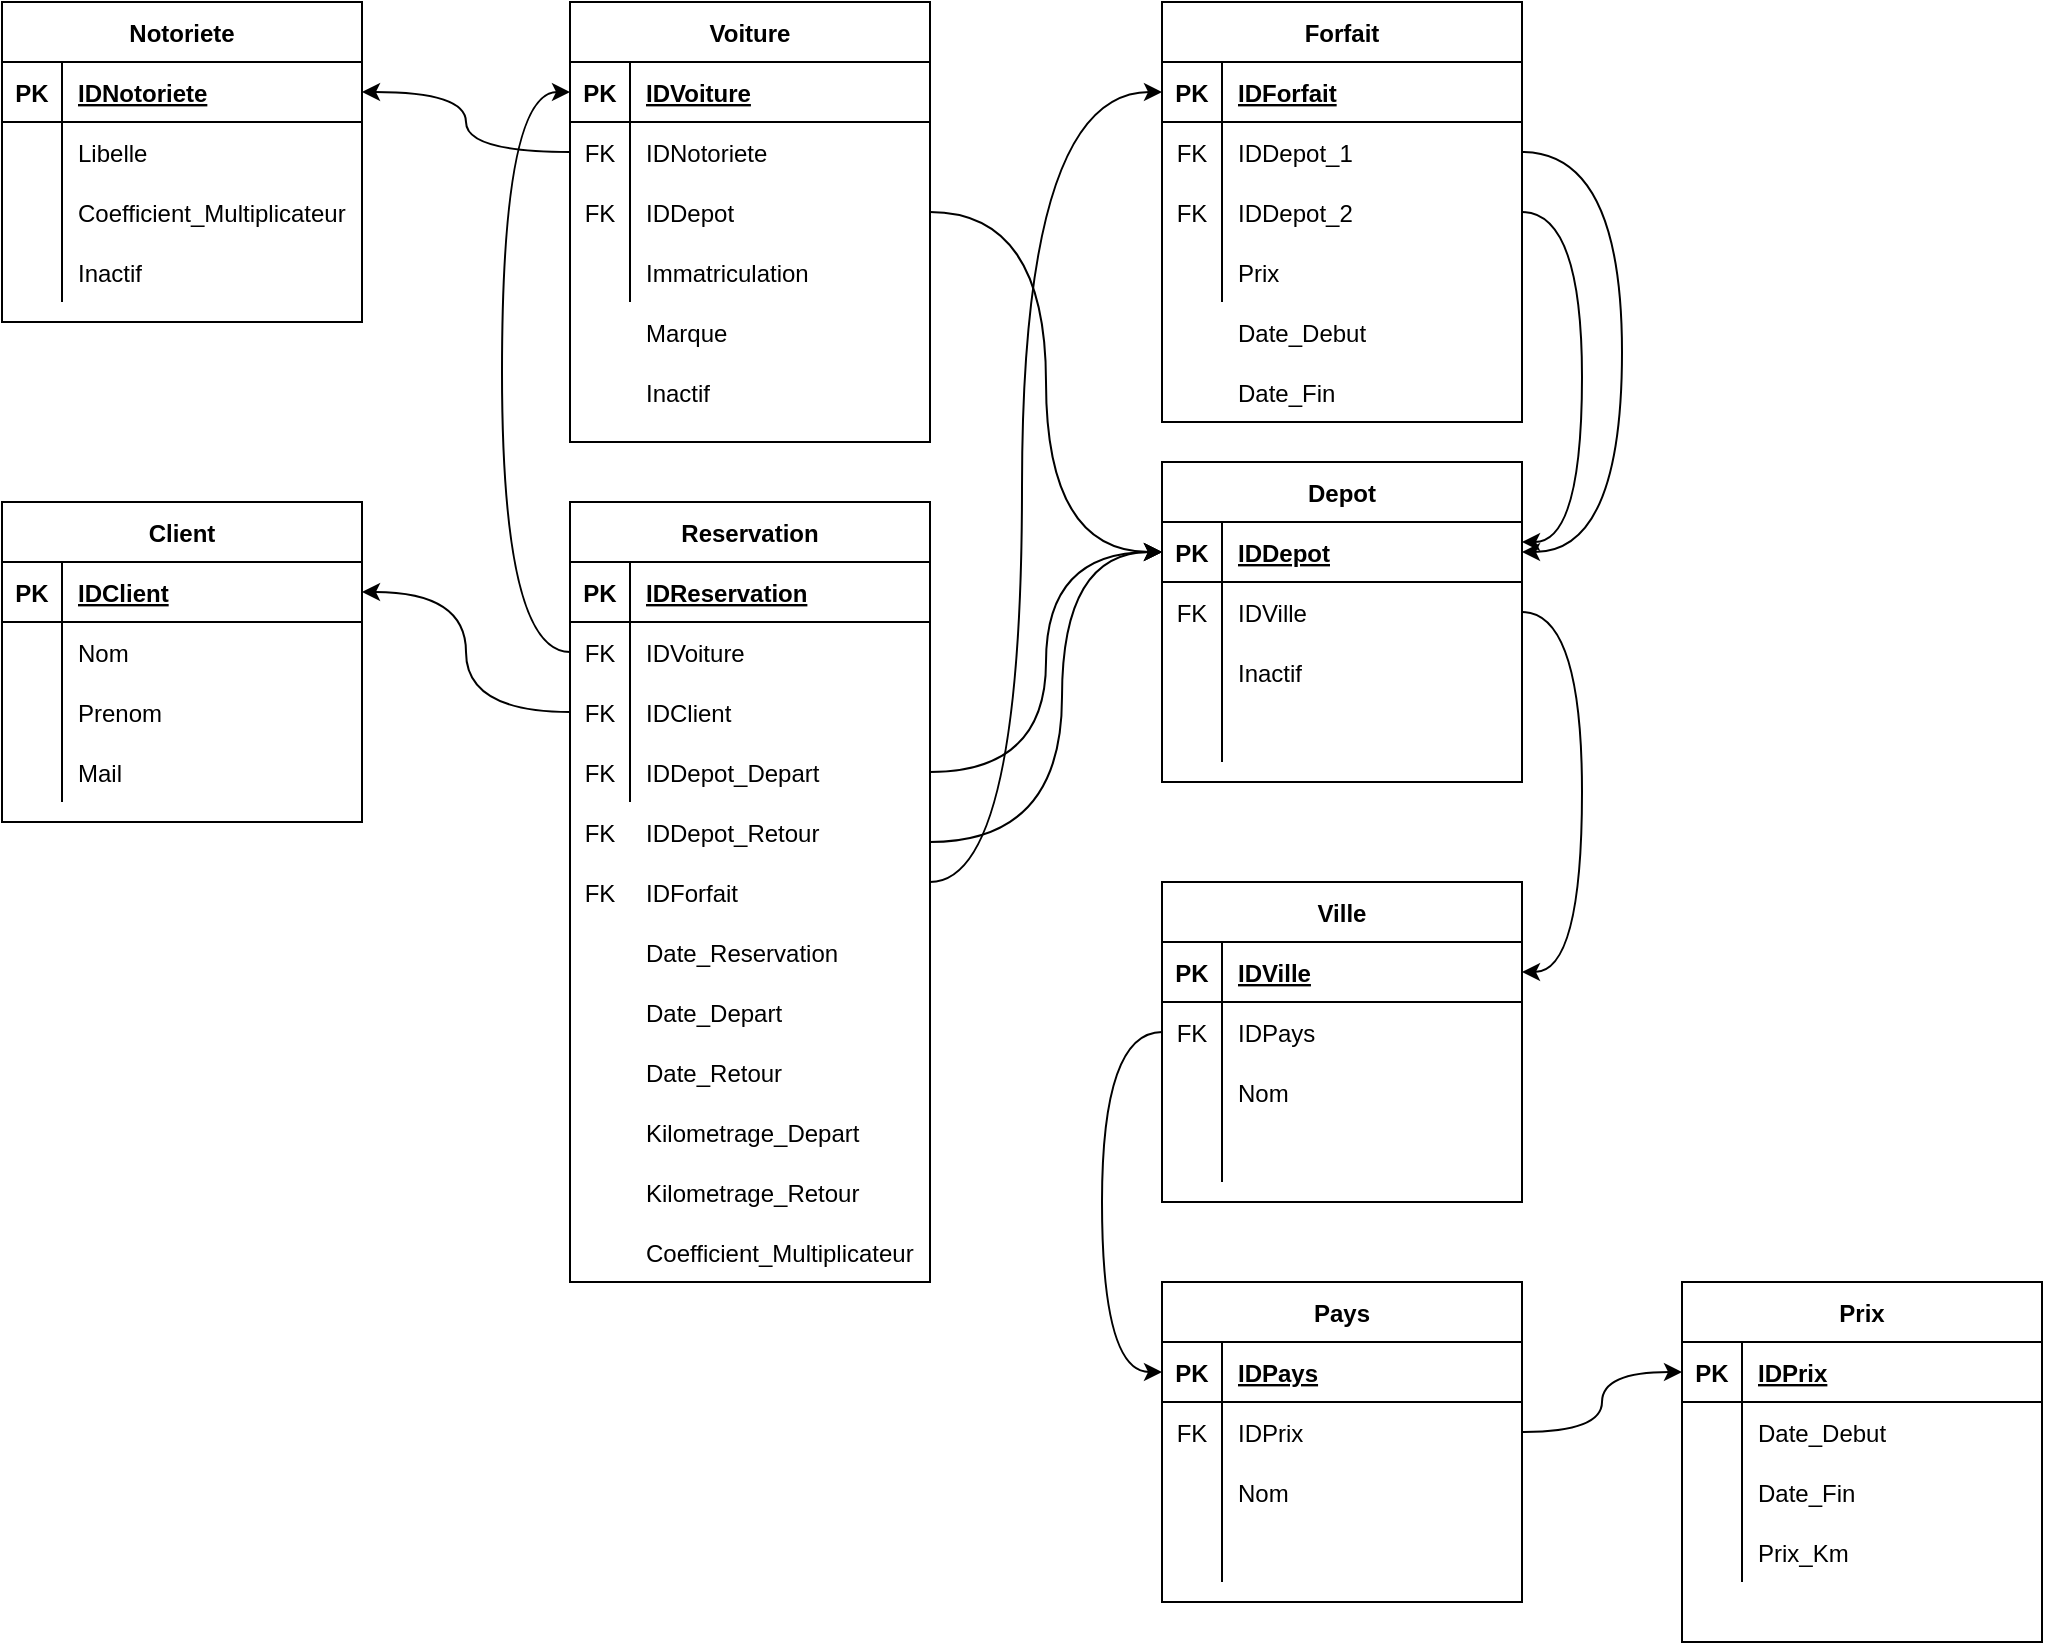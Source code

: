 <mxfile version="14.5.1" type="device"><diagram id="C5RBs43oDa-KdzZeNtuy" name="Page-1"><mxGraphModel dx="1086" dy="806" grid="1" gridSize="10" guides="1" tooltips="1" connect="1" arrows="1" fold="1" page="1" pageScale="1" pageWidth="827" pageHeight="1169" math="0" shadow="0"><root><mxCell id="WIyWlLk6GJQsqaUBKTNV-0"/><mxCell id="WIyWlLk6GJQsqaUBKTNV-1" parent="WIyWlLk6GJQsqaUBKTNV-0"/><mxCell id="fyf5GPhrcQFRawaEFToc-0" value="Notoriete" style="shape=table;startSize=30;container=1;collapsible=1;childLayout=tableLayout;fixedRows=1;rowLines=0;fontStyle=1;align=center;resizeLast=1;" parent="WIyWlLk6GJQsqaUBKTNV-1" vertex="1"><mxGeometry x="40" y="80" width="180" height="160" as="geometry"/></mxCell><mxCell id="fyf5GPhrcQFRawaEFToc-1" value="" style="shape=partialRectangle;collapsible=0;dropTarget=0;pointerEvents=0;fillColor=none;top=0;left=0;bottom=1;right=0;points=[[0,0.5],[1,0.5]];portConstraint=eastwest;" parent="fyf5GPhrcQFRawaEFToc-0" vertex="1"><mxGeometry y="30" width="180" height="30" as="geometry"/></mxCell><mxCell id="fyf5GPhrcQFRawaEFToc-2" value="PK" style="shape=partialRectangle;connectable=0;fillColor=none;top=0;left=0;bottom=0;right=0;fontStyle=1;overflow=hidden;" parent="fyf5GPhrcQFRawaEFToc-1" vertex="1"><mxGeometry width="30" height="30" as="geometry"/></mxCell><mxCell id="fyf5GPhrcQFRawaEFToc-3" value="IDNotoriete" style="shape=partialRectangle;connectable=0;fillColor=none;top=0;left=0;bottom=0;right=0;align=left;spacingLeft=6;fontStyle=5;overflow=hidden;" parent="fyf5GPhrcQFRawaEFToc-1" vertex="1"><mxGeometry x="30" width="150" height="30" as="geometry"/></mxCell><mxCell id="fyf5GPhrcQFRawaEFToc-4" value="" style="shape=partialRectangle;collapsible=0;dropTarget=0;pointerEvents=0;fillColor=none;top=0;left=0;bottom=0;right=0;points=[[0,0.5],[1,0.5]];portConstraint=eastwest;" parent="fyf5GPhrcQFRawaEFToc-0" vertex="1"><mxGeometry y="60" width="180" height="30" as="geometry"/></mxCell><mxCell id="fyf5GPhrcQFRawaEFToc-5" value="" style="shape=partialRectangle;connectable=0;fillColor=none;top=0;left=0;bottom=0;right=0;editable=1;overflow=hidden;" parent="fyf5GPhrcQFRawaEFToc-4" vertex="1"><mxGeometry width="30" height="30" as="geometry"/></mxCell><mxCell id="fyf5GPhrcQFRawaEFToc-6" value="Libelle" style="shape=partialRectangle;connectable=0;fillColor=none;top=0;left=0;bottom=0;right=0;align=left;spacingLeft=6;overflow=hidden;" parent="fyf5GPhrcQFRawaEFToc-4" vertex="1"><mxGeometry x="30" width="150" height="30" as="geometry"/></mxCell><mxCell id="fyf5GPhrcQFRawaEFToc-7" value="" style="shape=partialRectangle;collapsible=0;dropTarget=0;pointerEvents=0;fillColor=none;top=0;left=0;bottom=0;right=0;points=[[0,0.5],[1,0.5]];portConstraint=eastwest;" parent="fyf5GPhrcQFRawaEFToc-0" vertex="1"><mxGeometry y="90" width="180" height="30" as="geometry"/></mxCell><mxCell id="fyf5GPhrcQFRawaEFToc-8" value="" style="shape=partialRectangle;connectable=0;fillColor=none;top=0;left=0;bottom=0;right=0;editable=1;overflow=hidden;" parent="fyf5GPhrcQFRawaEFToc-7" vertex="1"><mxGeometry width="30" height="30" as="geometry"/></mxCell><mxCell id="fyf5GPhrcQFRawaEFToc-9" value="Coefficient_Multiplicateur" style="shape=partialRectangle;connectable=0;fillColor=none;top=0;left=0;bottom=0;right=0;align=left;spacingLeft=6;overflow=hidden;" parent="fyf5GPhrcQFRawaEFToc-7" vertex="1"><mxGeometry x="30" width="150" height="30" as="geometry"/></mxCell><mxCell id="fyf5GPhrcQFRawaEFToc-10" value="" style="shape=partialRectangle;collapsible=0;dropTarget=0;pointerEvents=0;fillColor=none;top=0;left=0;bottom=0;right=0;points=[[0,0.5],[1,0.5]];portConstraint=eastwest;" parent="fyf5GPhrcQFRawaEFToc-0" vertex="1"><mxGeometry y="120" width="180" height="30" as="geometry"/></mxCell><mxCell id="fyf5GPhrcQFRawaEFToc-11" value="" style="shape=partialRectangle;connectable=0;fillColor=none;top=0;left=0;bottom=0;right=0;editable=1;overflow=hidden;" parent="fyf5GPhrcQFRawaEFToc-10" vertex="1"><mxGeometry width="30" height="30" as="geometry"/></mxCell><mxCell id="fyf5GPhrcQFRawaEFToc-12" value="Inactif" style="shape=partialRectangle;connectable=0;fillColor=none;top=0;left=0;bottom=0;right=0;align=left;spacingLeft=6;overflow=hidden;" parent="fyf5GPhrcQFRawaEFToc-10" vertex="1"><mxGeometry x="30" width="150" height="30" as="geometry"/></mxCell><mxCell id="fyf5GPhrcQFRawaEFToc-13" value="Voiture" style="shape=table;startSize=30;container=1;collapsible=1;childLayout=tableLayout;fixedRows=1;rowLines=0;fontStyle=1;align=center;resizeLast=1;" parent="WIyWlLk6GJQsqaUBKTNV-1" vertex="1"><mxGeometry x="324" y="80" width="180" height="220" as="geometry"/></mxCell><mxCell id="fyf5GPhrcQFRawaEFToc-14" value="" style="shape=partialRectangle;collapsible=0;dropTarget=0;pointerEvents=0;fillColor=none;top=0;left=0;bottom=1;right=0;points=[[0,0.5],[1,0.5]];portConstraint=eastwest;" parent="fyf5GPhrcQFRawaEFToc-13" vertex="1"><mxGeometry y="30" width="180" height="30" as="geometry"/></mxCell><mxCell id="fyf5GPhrcQFRawaEFToc-15" value="PK" style="shape=partialRectangle;connectable=0;fillColor=none;top=0;left=0;bottom=0;right=0;fontStyle=1;overflow=hidden;" parent="fyf5GPhrcQFRawaEFToc-14" vertex="1"><mxGeometry width="30" height="30" as="geometry"/></mxCell><mxCell id="fyf5GPhrcQFRawaEFToc-16" value="IDVoiture" style="shape=partialRectangle;connectable=0;fillColor=none;top=0;left=0;bottom=0;right=0;align=left;spacingLeft=6;fontStyle=5;overflow=hidden;" parent="fyf5GPhrcQFRawaEFToc-14" vertex="1"><mxGeometry x="30" width="150" height="30" as="geometry"/></mxCell><mxCell id="fyf5GPhrcQFRawaEFToc-17" value="" style="shape=partialRectangle;collapsible=0;dropTarget=0;pointerEvents=0;fillColor=none;top=0;left=0;bottom=0;right=0;points=[[0,0.5],[1,0.5]];portConstraint=eastwest;" parent="fyf5GPhrcQFRawaEFToc-13" vertex="1"><mxGeometry y="60" width="180" height="30" as="geometry"/></mxCell><mxCell id="fyf5GPhrcQFRawaEFToc-18" value="FK" style="shape=partialRectangle;connectable=0;fillColor=none;top=0;left=0;bottom=0;right=0;editable=1;overflow=hidden;" parent="fyf5GPhrcQFRawaEFToc-17" vertex="1"><mxGeometry width="30" height="30" as="geometry"/></mxCell><mxCell id="fyf5GPhrcQFRawaEFToc-19" value="IDNotoriete" style="shape=partialRectangle;connectable=0;fillColor=none;top=0;left=0;bottom=0;right=0;align=left;spacingLeft=6;overflow=hidden;" parent="fyf5GPhrcQFRawaEFToc-17" vertex="1"><mxGeometry x="30" width="150" height="30" as="geometry"/></mxCell><mxCell id="fyf5GPhrcQFRawaEFToc-20" value="" style="shape=partialRectangle;collapsible=0;dropTarget=0;pointerEvents=0;fillColor=none;top=0;left=0;bottom=0;right=0;points=[[0,0.5],[1,0.5]];portConstraint=eastwest;" parent="fyf5GPhrcQFRawaEFToc-13" vertex="1"><mxGeometry y="90" width="180" height="30" as="geometry"/></mxCell><mxCell id="fyf5GPhrcQFRawaEFToc-21" value="FK" style="shape=partialRectangle;connectable=0;fillColor=none;top=0;left=0;bottom=0;right=0;editable=1;overflow=hidden;" parent="fyf5GPhrcQFRawaEFToc-20" vertex="1"><mxGeometry width="30" height="30" as="geometry"/></mxCell><mxCell id="fyf5GPhrcQFRawaEFToc-22" value="IDDepot" style="shape=partialRectangle;connectable=0;fillColor=none;top=0;left=0;bottom=0;right=0;align=left;spacingLeft=6;overflow=hidden;" parent="fyf5GPhrcQFRawaEFToc-20" vertex="1"><mxGeometry x="30" width="150" height="30" as="geometry"/></mxCell><mxCell id="fyf5GPhrcQFRawaEFToc-23" value="" style="shape=partialRectangle;collapsible=0;dropTarget=0;pointerEvents=0;fillColor=none;top=0;left=0;bottom=0;right=0;points=[[0,0.5],[1,0.5]];portConstraint=eastwest;" parent="fyf5GPhrcQFRawaEFToc-13" vertex="1"><mxGeometry y="120" width="180" height="30" as="geometry"/></mxCell><mxCell id="fyf5GPhrcQFRawaEFToc-24" value="" style="shape=partialRectangle;connectable=0;fillColor=none;top=0;left=0;bottom=0;right=0;editable=1;overflow=hidden;" parent="fyf5GPhrcQFRawaEFToc-23" vertex="1"><mxGeometry width="30" height="30" as="geometry"/></mxCell><mxCell id="fyf5GPhrcQFRawaEFToc-25" value="Immatriculation" style="shape=partialRectangle;connectable=0;fillColor=none;top=0;left=0;bottom=0;right=0;align=left;spacingLeft=6;overflow=hidden;" parent="fyf5GPhrcQFRawaEFToc-23" vertex="1"><mxGeometry x="30" width="150" height="30" as="geometry"/></mxCell><mxCell id="fyf5GPhrcQFRawaEFToc-26" style="edgeStyle=orthogonalEdgeStyle;rounded=0;orthogonalLoop=1;jettySize=auto;html=1;exitX=0;exitY=0.5;exitDx=0;exitDy=0;entryX=1;entryY=0.5;entryDx=0;entryDy=0;curved=1;" parent="WIyWlLk6GJQsqaUBKTNV-1" source="fyf5GPhrcQFRawaEFToc-17" target="fyf5GPhrcQFRawaEFToc-1" edge="1"><mxGeometry relative="1" as="geometry"/></mxCell><mxCell id="fyf5GPhrcQFRawaEFToc-27" value="Client" style="shape=table;startSize=30;container=1;collapsible=1;childLayout=tableLayout;fixedRows=1;rowLines=0;fontStyle=1;align=center;resizeLast=1;" parent="WIyWlLk6GJQsqaUBKTNV-1" vertex="1"><mxGeometry x="40" y="330" width="180" height="160" as="geometry"/></mxCell><mxCell id="fyf5GPhrcQFRawaEFToc-28" value="" style="shape=partialRectangle;collapsible=0;dropTarget=0;pointerEvents=0;fillColor=none;top=0;left=0;bottom=1;right=0;points=[[0,0.5],[1,0.5]];portConstraint=eastwest;" parent="fyf5GPhrcQFRawaEFToc-27" vertex="1"><mxGeometry y="30" width="180" height="30" as="geometry"/></mxCell><mxCell id="fyf5GPhrcQFRawaEFToc-29" value="PK" style="shape=partialRectangle;connectable=0;fillColor=none;top=0;left=0;bottom=0;right=0;fontStyle=1;overflow=hidden;" parent="fyf5GPhrcQFRawaEFToc-28" vertex="1"><mxGeometry width="30" height="30" as="geometry"/></mxCell><mxCell id="fyf5GPhrcQFRawaEFToc-30" value="IDClient" style="shape=partialRectangle;connectable=0;fillColor=none;top=0;left=0;bottom=0;right=0;align=left;spacingLeft=6;fontStyle=5;overflow=hidden;" parent="fyf5GPhrcQFRawaEFToc-28" vertex="1"><mxGeometry x="30" width="150" height="30" as="geometry"/></mxCell><mxCell id="fyf5GPhrcQFRawaEFToc-31" value="" style="shape=partialRectangle;collapsible=0;dropTarget=0;pointerEvents=0;fillColor=none;top=0;left=0;bottom=0;right=0;points=[[0,0.5],[1,0.5]];portConstraint=eastwest;" parent="fyf5GPhrcQFRawaEFToc-27" vertex="1"><mxGeometry y="60" width="180" height="30" as="geometry"/></mxCell><mxCell id="fyf5GPhrcQFRawaEFToc-32" value="" style="shape=partialRectangle;connectable=0;fillColor=none;top=0;left=0;bottom=0;right=0;editable=1;overflow=hidden;" parent="fyf5GPhrcQFRawaEFToc-31" vertex="1"><mxGeometry width="30" height="30" as="geometry"/></mxCell><mxCell id="fyf5GPhrcQFRawaEFToc-33" value="Nom" style="shape=partialRectangle;connectable=0;fillColor=none;top=0;left=0;bottom=0;right=0;align=left;spacingLeft=6;overflow=hidden;" parent="fyf5GPhrcQFRawaEFToc-31" vertex="1"><mxGeometry x="30" width="150" height="30" as="geometry"/></mxCell><mxCell id="fyf5GPhrcQFRawaEFToc-34" value="" style="shape=partialRectangle;collapsible=0;dropTarget=0;pointerEvents=0;fillColor=none;top=0;left=0;bottom=0;right=0;points=[[0,0.5],[1,0.5]];portConstraint=eastwest;" parent="fyf5GPhrcQFRawaEFToc-27" vertex="1"><mxGeometry y="90" width="180" height="30" as="geometry"/></mxCell><mxCell id="fyf5GPhrcQFRawaEFToc-35" value="" style="shape=partialRectangle;connectable=0;fillColor=none;top=0;left=0;bottom=0;right=0;editable=1;overflow=hidden;" parent="fyf5GPhrcQFRawaEFToc-34" vertex="1"><mxGeometry width="30" height="30" as="geometry"/></mxCell><mxCell id="fyf5GPhrcQFRawaEFToc-36" value="Prenom" style="shape=partialRectangle;connectable=0;fillColor=none;top=0;left=0;bottom=0;right=0;align=left;spacingLeft=6;overflow=hidden;" parent="fyf5GPhrcQFRawaEFToc-34" vertex="1"><mxGeometry x="30" width="150" height="30" as="geometry"/></mxCell><mxCell id="fyf5GPhrcQFRawaEFToc-37" value="" style="shape=partialRectangle;collapsible=0;dropTarget=0;pointerEvents=0;fillColor=none;top=0;left=0;bottom=0;right=0;points=[[0,0.5],[1,0.5]];portConstraint=eastwest;" parent="fyf5GPhrcQFRawaEFToc-27" vertex="1"><mxGeometry y="120" width="180" height="30" as="geometry"/></mxCell><mxCell id="fyf5GPhrcQFRawaEFToc-38" value="" style="shape=partialRectangle;connectable=0;fillColor=none;top=0;left=0;bottom=0;right=0;editable=1;overflow=hidden;" parent="fyf5GPhrcQFRawaEFToc-37" vertex="1"><mxGeometry width="30" height="30" as="geometry"/></mxCell><mxCell id="fyf5GPhrcQFRawaEFToc-39" value="Mail" style="shape=partialRectangle;connectable=0;fillColor=none;top=0;left=0;bottom=0;right=0;align=left;spacingLeft=6;overflow=hidden;" parent="fyf5GPhrcQFRawaEFToc-37" vertex="1"><mxGeometry x="30" width="150" height="30" as="geometry"/></mxCell><mxCell id="fyf5GPhrcQFRawaEFToc-40" value="Reservation" style="shape=table;startSize=30;container=1;collapsible=1;childLayout=tableLayout;fixedRows=1;rowLines=0;fontStyle=1;align=center;resizeLast=1;" parent="WIyWlLk6GJQsqaUBKTNV-1" vertex="1"><mxGeometry x="324" y="330" width="180" height="390" as="geometry"/></mxCell><mxCell id="fyf5GPhrcQFRawaEFToc-41" value="" style="shape=partialRectangle;collapsible=0;dropTarget=0;pointerEvents=0;fillColor=none;top=0;left=0;bottom=1;right=0;points=[[0,0.5],[1,0.5]];portConstraint=eastwest;" parent="fyf5GPhrcQFRawaEFToc-40" vertex="1"><mxGeometry y="30" width="180" height="30" as="geometry"/></mxCell><mxCell id="fyf5GPhrcQFRawaEFToc-42" value="PK" style="shape=partialRectangle;connectable=0;fillColor=none;top=0;left=0;bottom=0;right=0;fontStyle=1;overflow=hidden;" parent="fyf5GPhrcQFRawaEFToc-41" vertex="1"><mxGeometry width="30" height="30" as="geometry"/></mxCell><mxCell id="fyf5GPhrcQFRawaEFToc-43" value="IDReservation" style="shape=partialRectangle;connectable=0;fillColor=none;top=0;left=0;bottom=0;right=0;align=left;spacingLeft=6;fontStyle=5;overflow=hidden;" parent="fyf5GPhrcQFRawaEFToc-41" vertex="1"><mxGeometry x="30" width="150" height="30" as="geometry"/></mxCell><mxCell id="fyf5GPhrcQFRawaEFToc-44" value="" style="shape=partialRectangle;collapsible=0;dropTarget=0;pointerEvents=0;fillColor=none;top=0;left=0;bottom=0;right=0;points=[[0,0.5],[1,0.5]];portConstraint=eastwest;" parent="fyf5GPhrcQFRawaEFToc-40" vertex="1"><mxGeometry y="60" width="180" height="30" as="geometry"/></mxCell><mxCell id="fyf5GPhrcQFRawaEFToc-45" value="FK" style="shape=partialRectangle;connectable=0;fillColor=none;top=0;left=0;bottom=0;right=0;editable=1;overflow=hidden;" parent="fyf5GPhrcQFRawaEFToc-44" vertex="1"><mxGeometry width="30" height="30" as="geometry"/></mxCell><mxCell id="fyf5GPhrcQFRawaEFToc-46" value="IDVoiture" style="shape=partialRectangle;connectable=0;fillColor=none;top=0;left=0;bottom=0;right=0;align=left;spacingLeft=6;overflow=hidden;" parent="fyf5GPhrcQFRawaEFToc-44" vertex="1"><mxGeometry x="30" width="150" height="30" as="geometry"/></mxCell><mxCell id="fyf5GPhrcQFRawaEFToc-47" value="" style="shape=partialRectangle;collapsible=0;dropTarget=0;pointerEvents=0;fillColor=none;top=0;left=0;bottom=0;right=0;points=[[0,0.5],[1,0.5]];portConstraint=eastwest;" parent="fyf5GPhrcQFRawaEFToc-40" vertex="1"><mxGeometry y="90" width="180" height="30" as="geometry"/></mxCell><mxCell id="fyf5GPhrcQFRawaEFToc-48" value="FK" style="shape=partialRectangle;connectable=0;fillColor=none;top=0;left=0;bottom=0;right=0;editable=1;overflow=hidden;" parent="fyf5GPhrcQFRawaEFToc-47" vertex="1"><mxGeometry width="30" height="30" as="geometry"/></mxCell><mxCell id="fyf5GPhrcQFRawaEFToc-49" value="IDClient" style="shape=partialRectangle;connectable=0;fillColor=none;top=0;left=0;bottom=0;right=0;align=left;spacingLeft=6;overflow=hidden;" parent="fyf5GPhrcQFRawaEFToc-47" vertex="1"><mxGeometry x="30" width="150" height="30" as="geometry"/></mxCell><mxCell id="fyf5GPhrcQFRawaEFToc-50" value="" style="shape=partialRectangle;collapsible=0;dropTarget=0;pointerEvents=0;fillColor=none;top=0;left=0;bottom=0;right=0;points=[[0,0.5],[1,0.5]];portConstraint=eastwest;" parent="fyf5GPhrcQFRawaEFToc-40" vertex="1"><mxGeometry y="120" width="180" height="30" as="geometry"/></mxCell><mxCell id="fyf5GPhrcQFRawaEFToc-51" value="FK" style="shape=partialRectangle;connectable=0;fillColor=none;top=0;left=0;bottom=0;right=0;editable=1;overflow=hidden;" parent="fyf5GPhrcQFRawaEFToc-50" vertex="1"><mxGeometry width="30" height="30" as="geometry"/></mxCell><mxCell id="fyf5GPhrcQFRawaEFToc-52" value="IDDepot_Depart" style="shape=partialRectangle;connectable=0;fillColor=none;top=0;left=0;bottom=0;right=0;align=left;spacingLeft=6;overflow=hidden;" parent="fyf5GPhrcQFRawaEFToc-50" vertex="1"><mxGeometry x="30" width="150" height="30" as="geometry"/></mxCell><mxCell id="fyf5GPhrcQFRawaEFToc-54" value="Depot" style="shape=table;startSize=30;container=1;collapsible=1;childLayout=tableLayout;fixedRows=1;rowLines=0;fontStyle=1;align=center;resizeLast=1;" parent="WIyWlLk6GJQsqaUBKTNV-1" vertex="1"><mxGeometry x="620" y="310" width="180" height="160" as="geometry"/></mxCell><mxCell id="fyf5GPhrcQFRawaEFToc-55" value="" style="shape=partialRectangle;collapsible=0;dropTarget=0;pointerEvents=0;fillColor=none;top=0;left=0;bottom=1;right=0;points=[[0,0.5],[1,0.5]];portConstraint=eastwest;" parent="fyf5GPhrcQFRawaEFToc-54" vertex="1"><mxGeometry y="30" width="180" height="30" as="geometry"/></mxCell><mxCell id="fyf5GPhrcQFRawaEFToc-56" value="PK" style="shape=partialRectangle;connectable=0;fillColor=none;top=0;left=0;bottom=0;right=0;fontStyle=1;overflow=hidden;" parent="fyf5GPhrcQFRawaEFToc-55" vertex="1"><mxGeometry width="30" height="30" as="geometry"/></mxCell><mxCell id="fyf5GPhrcQFRawaEFToc-57" value="IDDepot" style="shape=partialRectangle;connectable=0;fillColor=none;top=0;left=0;bottom=0;right=0;align=left;spacingLeft=6;fontStyle=5;overflow=hidden;" parent="fyf5GPhrcQFRawaEFToc-55" vertex="1"><mxGeometry x="30" width="150" height="30" as="geometry"/></mxCell><mxCell id="fyf5GPhrcQFRawaEFToc-58" value="" style="shape=partialRectangle;collapsible=0;dropTarget=0;pointerEvents=0;fillColor=none;top=0;left=0;bottom=0;right=0;points=[[0,0.5],[1,0.5]];portConstraint=eastwest;" parent="fyf5GPhrcQFRawaEFToc-54" vertex="1"><mxGeometry y="60" width="180" height="30" as="geometry"/></mxCell><mxCell id="fyf5GPhrcQFRawaEFToc-59" value="FK" style="shape=partialRectangle;connectable=0;fillColor=none;top=0;left=0;bottom=0;right=0;editable=1;overflow=hidden;" parent="fyf5GPhrcQFRawaEFToc-58" vertex="1"><mxGeometry width="30" height="30" as="geometry"/></mxCell><mxCell id="fyf5GPhrcQFRawaEFToc-60" value="IDVille" style="shape=partialRectangle;connectable=0;fillColor=none;top=0;left=0;bottom=0;right=0;align=left;spacingLeft=6;overflow=hidden;" parent="fyf5GPhrcQFRawaEFToc-58" vertex="1"><mxGeometry x="30" width="150" height="30" as="geometry"/></mxCell><mxCell id="fyf5GPhrcQFRawaEFToc-61" value="" style="shape=partialRectangle;collapsible=0;dropTarget=0;pointerEvents=0;fillColor=none;top=0;left=0;bottom=0;right=0;points=[[0,0.5],[1,0.5]];portConstraint=eastwest;" parent="fyf5GPhrcQFRawaEFToc-54" vertex="1"><mxGeometry y="90" width="180" height="30" as="geometry"/></mxCell><mxCell id="fyf5GPhrcQFRawaEFToc-62" value="" style="shape=partialRectangle;connectable=0;fillColor=none;top=0;left=0;bottom=0;right=0;editable=1;overflow=hidden;" parent="fyf5GPhrcQFRawaEFToc-61" vertex="1"><mxGeometry width="30" height="30" as="geometry"/></mxCell><mxCell id="fyf5GPhrcQFRawaEFToc-63" value="Inactif" style="shape=partialRectangle;connectable=0;fillColor=none;top=0;left=0;bottom=0;right=0;align=left;spacingLeft=6;overflow=hidden;" parent="fyf5GPhrcQFRawaEFToc-61" vertex="1"><mxGeometry x="30" width="150" height="30" as="geometry"/></mxCell><mxCell id="fyf5GPhrcQFRawaEFToc-64" value="" style="shape=partialRectangle;collapsible=0;dropTarget=0;pointerEvents=0;fillColor=none;top=0;left=0;bottom=0;right=0;points=[[0,0.5],[1,0.5]];portConstraint=eastwest;" parent="fyf5GPhrcQFRawaEFToc-54" vertex="1"><mxGeometry y="120" width="180" height="30" as="geometry"/></mxCell><mxCell id="fyf5GPhrcQFRawaEFToc-65" value="" style="shape=partialRectangle;connectable=0;fillColor=none;top=0;left=0;bottom=0;right=0;editable=1;overflow=hidden;" parent="fyf5GPhrcQFRawaEFToc-64" vertex="1"><mxGeometry width="30" height="30" as="geometry"/></mxCell><mxCell id="fyf5GPhrcQFRawaEFToc-66" value="" style="shape=partialRectangle;connectable=0;fillColor=none;top=0;left=0;bottom=0;right=0;align=left;spacingLeft=6;overflow=hidden;" parent="fyf5GPhrcQFRawaEFToc-64" vertex="1"><mxGeometry x="30" width="150" height="30" as="geometry"/></mxCell><mxCell id="fyf5GPhrcQFRawaEFToc-68" style="edgeStyle=orthogonalEdgeStyle;curved=1;rounded=0;orthogonalLoop=1;jettySize=auto;html=1;exitX=0;exitY=0.5;exitDx=0;exitDy=0;entryX=1;entryY=0.5;entryDx=0;entryDy=0;" parent="WIyWlLk6GJQsqaUBKTNV-1" source="fyf5GPhrcQFRawaEFToc-47" target="fyf5GPhrcQFRawaEFToc-28" edge="1"><mxGeometry relative="1" as="geometry"/></mxCell><mxCell id="fyf5GPhrcQFRawaEFToc-69" value="IDDepot_Retour" style="shape=partialRectangle;connectable=0;fillColor=none;top=0;left=0;bottom=0;right=0;align=left;spacingLeft=6;overflow=hidden;" parent="WIyWlLk6GJQsqaUBKTNV-1" vertex="1"><mxGeometry x="354" y="480" width="150" height="30" as="geometry"/></mxCell><mxCell id="fyf5GPhrcQFRawaEFToc-70" value="IDForfait" style="shape=partialRectangle;connectable=0;top=0;left=0;bottom=0;right=0;align=left;spacingLeft=6;overflow=hidden;fillColor=none;" parent="WIyWlLk6GJQsqaUBKTNV-1" vertex="1"><mxGeometry x="354" y="510" width="150" height="30" as="geometry"/></mxCell><mxCell id="fyf5GPhrcQFRawaEFToc-71" value="Date_Reservation" style="shape=partialRectangle;connectable=0;fillColor=none;top=0;left=0;bottom=0;right=0;align=left;spacingLeft=6;overflow=hidden;" parent="WIyWlLk6GJQsqaUBKTNV-1" vertex="1"><mxGeometry x="354" y="540" width="150" height="30" as="geometry"/></mxCell><mxCell id="fyf5GPhrcQFRawaEFToc-72" value="FK" style="shape=partialRectangle;connectable=0;fillColor=none;top=0;left=0;bottom=0;right=0;editable=1;overflow=hidden;" parent="WIyWlLk6GJQsqaUBKTNV-1" vertex="1"><mxGeometry x="324" y="480" width="30" height="30" as="geometry"/></mxCell><mxCell id="fyf5GPhrcQFRawaEFToc-73" value="Ville" style="shape=table;startSize=30;container=1;collapsible=1;childLayout=tableLayout;fixedRows=1;rowLines=0;fontStyle=1;align=center;resizeLast=1;" parent="WIyWlLk6GJQsqaUBKTNV-1" vertex="1"><mxGeometry x="620" y="520" width="180" height="160" as="geometry"/></mxCell><mxCell id="fyf5GPhrcQFRawaEFToc-74" value="" style="shape=partialRectangle;collapsible=0;dropTarget=0;pointerEvents=0;fillColor=none;top=0;left=0;bottom=1;right=0;points=[[0,0.5],[1,0.5]];portConstraint=eastwest;" parent="fyf5GPhrcQFRawaEFToc-73" vertex="1"><mxGeometry y="30" width="180" height="30" as="geometry"/></mxCell><mxCell id="fyf5GPhrcQFRawaEFToc-75" value="PK" style="shape=partialRectangle;connectable=0;fillColor=none;top=0;left=0;bottom=0;right=0;fontStyle=1;overflow=hidden;" parent="fyf5GPhrcQFRawaEFToc-74" vertex="1"><mxGeometry width="30" height="30" as="geometry"/></mxCell><mxCell id="fyf5GPhrcQFRawaEFToc-76" value="IDVille" style="shape=partialRectangle;connectable=0;fillColor=none;top=0;left=0;bottom=0;right=0;align=left;spacingLeft=6;fontStyle=5;overflow=hidden;" parent="fyf5GPhrcQFRawaEFToc-74" vertex="1"><mxGeometry x="30" width="150" height="30" as="geometry"/></mxCell><mxCell id="fyf5GPhrcQFRawaEFToc-77" value="" style="shape=partialRectangle;collapsible=0;dropTarget=0;pointerEvents=0;fillColor=none;top=0;left=0;bottom=0;right=0;points=[[0,0.5],[1,0.5]];portConstraint=eastwest;" parent="fyf5GPhrcQFRawaEFToc-73" vertex="1"><mxGeometry y="60" width="180" height="30" as="geometry"/></mxCell><mxCell id="fyf5GPhrcQFRawaEFToc-78" value="FK" style="shape=partialRectangle;connectable=0;fillColor=none;top=0;left=0;bottom=0;right=0;editable=1;overflow=hidden;" parent="fyf5GPhrcQFRawaEFToc-77" vertex="1"><mxGeometry width="30" height="30" as="geometry"/></mxCell><mxCell id="fyf5GPhrcQFRawaEFToc-79" value="IDPays" style="shape=partialRectangle;connectable=0;fillColor=none;top=0;left=0;bottom=0;right=0;align=left;spacingLeft=6;overflow=hidden;" parent="fyf5GPhrcQFRawaEFToc-77" vertex="1"><mxGeometry x="30" width="150" height="30" as="geometry"/></mxCell><mxCell id="fyf5GPhrcQFRawaEFToc-80" value="" style="shape=partialRectangle;collapsible=0;dropTarget=0;pointerEvents=0;fillColor=none;top=0;left=0;bottom=0;right=0;points=[[0,0.5],[1,0.5]];portConstraint=eastwest;" parent="fyf5GPhrcQFRawaEFToc-73" vertex="1"><mxGeometry y="90" width="180" height="30" as="geometry"/></mxCell><mxCell id="fyf5GPhrcQFRawaEFToc-81" value="" style="shape=partialRectangle;connectable=0;fillColor=none;top=0;left=0;bottom=0;right=0;editable=1;overflow=hidden;" parent="fyf5GPhrcQFRawaEFToc-80" vertex="1"><mxGeometry width="30" height="30" as="geometry"/></mxCell><mxCell id="fyf5GPhrcQFRawaEFToc-82" value="" style="shape=partialRectangle;connectable=0;fillColor=none;top=0;left=0;bottom=0;right=0;align=left;spacingLeft=6;overflow=hidden;" parent="fyf5GPhrcQFRawaEFToc-80" vertex="1"><mxGeometry x="30" width="150" height="30" as="geometry"/></mxCell><mxCell id="fyf5GPhrcQFRawaEFToc-83" value="" style="shape=partialRectangle;collapsible=0;dropTarget=0;pointerEvents=0;fillColor=none;top=0;left=0;bottom=0;right=0;points=[[0,0.5],[1,0.5]];portConstraint=eastwest;" parent="fyf5GPhrcQFRawaEFToc-73" vertex="1"><mxGeometry y="120" width="180" height="30" as="geometry"/></mxCell><mxCell id="fyf5GPhrcQFRawaEFToc-84" value="" style="shape=partialRectangle;connectable=0;fillColor=none;top=0;left=0;bottom=0;right=0;editable=1;overflow=hidden;" parent="fyf5GPhrcQFRawaEFToc-83" vertex="1"><mxGeometry width="30" height="30" as="geometry"/></mxCell><mxCell id="fyf5GPhrcQFRawaEFToc-85" value="" style="shape=partialRectangle;connectable=0;fillColor=none;top=0;left=0;bottom=0;right=0;align=left;spacingLeft=6;overflow=hidden;" parent="fyf5GPhrcQFRawaEFToc-83" vertex="1"><mxGeometry x="30" width="150" height="30" as="geometry"/></mxCell><mxCell id="fyf5GPhrcQFRawaEFToc-87" value="Pays" style="shape=table;startSize=30;container=1;collapsible=1;childLayout=tableLayout;fixedRows=1;rowLines=0;fontStyle=1;align=center;resizeLast=1;" parent="WIyWlLk6GJQsqaUBKTNV-1" vertex="1"><mxGeometry x="620" y="720" width="180" height="160" as="geometry"/></mxCell><mxCell id="fyf5GPhrcQFRawaEFToc-88" value="" style="shape=partialRectangle;collapsible=0;dropTarget=0;pointerEvents=0;fillColor=none;top=0;left=0;bottom=1;right=0;points=[[0,0.5],[1,0.5]];portConstraint=eastwest;" parent="fyf5GPhrcQFRawaEFToc-87" vertex="1"><mxGeometry y="30" width="180" height="30" as="geometry"/></mxCell><mxCell id="fyf5GPhrcQFRawaEFToc-89" value="PK" style="shape=partialRectangle;connectable=0;fillColor=none;top=0;left=0;bottom=0;right=0;fontStyle=1;overflow=hidden;" parent="fyf5GPhrcQFRawaEFToc-88" vertex="1"><mxGeometry width="30" height="30" as="geometry"/></mxCell><mxCell id="fyf5GPhrcQFRawaEFToc-90" value="IDPays" style="shape=partialRectangle;connectable=0;fillColor=none;top=0;left=0;bottom=0;right=0;align=left;spacingLeft=6;fontStyle=5;overflow=hidden;" parent="fyf5GPhrcQFRawaEFToc-88" vertex="1"><mxGeometry x="30" width="150" height="30" as="geometry"/></mxCell><mxCell id="fyf5GPhrcQFRawaEFToc-91" value="" style="shape=partialRectangle;collapsible=0;dropTarget=0;pointerEvents=0;fillColor=none;top=0;left=0;bottom=0;right=0;points=[[0,0.5],[1,0.5]];portConstraint=eastwest;" parent="fyf5GPhrcQFRawaEFToc-87" vertex="1"><mxGeometry y="60" width="180" height="30" as="geometry"/></mxCell><mxCell id="fyf5GPhrcQFRawaEFToc-92" value="FK" style="shape=partialRectangle;connectable=0;fillColor=none;top=0;left=0;bottom=0;right=0;editable=1;overflow=hidden;" parent="fyf5GPhrcQFRawaEFToc-91" vertex="1"><mxGeometry width="30" height="30" as="geometry"/></mxCell><mxCell id="fyf5GPhrcQFRawaEFToc-93" value="IDPrix" style="shape=partialRectangle;connectable=0;fillColor=none;top=0;left=0;bottom=0;right=0;align=left;spacingLeft=6;overflow=hidden;" parent="fyf5GPhrcQFRawaEFToc-91" vertex="1"><mxGeometry x="30" width="150" height="30" as="geometry"/></mxCell><mxCell id="fyf5GPhrcQFRawaEFToc-94" value="" style="shape=partialRectangle;collapsible=0;dropTarget=0;pointerEvents=0;fillColor=none;top=0;left=0;bottom=0;right=0;points=[[0,0.5],[1,0.5]];portConstraint=eastwest;" parent="fyf5GPhrcQFRawaEFToc-87" vertex="1"><mxGeometry y="90" width="180" height="30" as="geometry"/></mxCell><mxCell id="fyf5GPhrcQFRawaEFToc-95" value="" style="shape=partialRectangle;connectable=0;fillColor=none;top=0;left=0;bottom=0;right=0;editable=1;overflow=hidden;" parent="fyf5GPhrcQFRawaEFToc-94" vertex="1"><mxGeometry width="30" height="30" as="geometry"/></mxCell><mxCell id="fyf5GPhrcQFRawaEFToc-96" value="" style="shape=partialRectangle;connectable=0;fillColor=none;top=0;left=0;bottom=0;right=0;align=left;spacingLeft=6;overflow=hidden;" parent="fyf5GPhrcQFRawaEFToc-94" vertex="1"><mxGeometry x="30" width="150" height="30" as="geometry"/></mxCell><mxCell id="fyf5GPhrcQFRawaEFToc-97" value="" style="shape=partialRectangle;collapsible=0;dropTarget=0;pointerEvents=0;fillColor=none;top=0;left=0;bottom=0;right=0;points=[[0,0.5],[1,0.5]];portConstraint=eastwest;" parent="fyf5GPhrcQFRawaEFToc-87" vertex="1"><mxGeometry y="120" width="180" height="30" as="geometry"/></mxCell><mxCell id="fyf5GPhrcQFRawaEFToc-98" value="" style="shape=partialRectangle;connectable=0;fillColor=none;top=0;left=0;bottom=0;right=0;editable=1;overflow=hidden;" parent="fyf5GPhrcQFRawaEFToc-97" vertex="1"><mxGeometry width="30" height="30" as="geometry"/></mxCell><mxCell id="fyf5GPhrcQFRawaEFToc-99" value="" style="shape=partialRectangle;connectable=0;fillColor=none;top=0;left=0;bottom=0;right=0;align=left;spacingLeft=6;overflow=hidden;" parent="fyf5GPhrcQFRawaEFToc-97" vertex="1"><mxGeometry x="30" width="150" height="30" as="geometry"/></mxCell><mxCell id="fyf5GPhrcQFRawaEFToc-102" value="Prix" style="shape=table;startSize=30;container=1;collapsible=1;childLayout=tableLayout;fixedRows=1;rowLines=0;fontStyle=1;align=center;resizeLast=1;" parent="WIyWlLk6GJQsqaUBKTNV-1" vertex="1"><mxGeometry x="880" y="720" width="180" height="180" as="geometry"/></mxCell><mxCell id="fyf5GPhrcQFRawaEFToc-103" value="" style="shape=partialRectangle;collapsible=0;dropTarget=0;pointerEvents=0;fillColor=none;top=0;left=0;bottom=1;right=0;points=[[0,0.5],[1,0.5]];portConstraint=eastwest;" parent="fyf5GPhrcQFRawaEFToc-102" vertex="1"><mxGeometry y="30" width="180" height="30" as="geometry"/></mxCell><mxCell id="fyf5GPhrcQFRawaEFToc-104" value="PK" style="shape=partialRectangle;connectable=0;fillColor=none;top=0;left=0;bottom=0;right=0;fontStyle=1;overflow=hidden;" parent="fyf5GPhrcQFRawaEFToc-103" vertex="1"><mxGeometry width="30" height="30" as="geometry"/></mxCell><mxCell id="fyf5GPhrcQFRawaEFToc-105" value="IDPrix" style="shape=partialRectangle;connectable=0;fillColor=none;top=0;left=0;bottom=0;right=0;align=left;spacingLeft=6;fontStyle=5;overflow=hidden;" parent="fyf5GPhrcQFRawaEFToc-103" vertex="1"><mxGeometry x="30" width="150" height="30" as="geometry"/></mxCell><mxCell id="fyf5GPhrcQFRawaEFToc-109" value="" style="shape=partialRectangle;collapsible=0;dropTarget=0;pointerEvents=0;fillColor=none;top=0;left=0;bottom=0;right=0;points=[[0,0.5],[1,0.5]];portConstraint=eastwest;" parent="fyf5GPhrcQFRawaEFToc-102" vertex="1"><mxGeometry y="60" width="180" height="30" as="geometry"/></mxCell><mxCell id="fyf5GPhrcQFRawaEFToc-110" value="" style="shape=partialRectangle;connectable=0;fillColor=none;top=0;left=0;bottom=0;right=0;editable=1;overflow=hidden;" parent="fyf5GPhrcQFRawaEFToc-109" vertex="1"><mxGeometry width="30" height="30" as="geometry"/></mxCell><mxCell id="fyf5GPhrcQFRawaEFToc-111" value="Date_Debut" style="shape=partialRectangle;connectable=0;fillColor=none;top=0;left=0;bottom=0;right=0;align=left;spacingLeft=6;overflow=hidden;" parent="fyf5GPhrcQFRawaEFToc-109" vertex="1"><mxGeometry x="30" width="150" height="30" as="geometry"/></mxCell><mxCell id="fyf5GPhrcQFRawaEFToc-112" value="" style="shape=partialRectangle;collapsible=0;dropTarget=0;pointerEvents=0;fillColor=none;top=0;left=0;bottom=0;right=0;points=[[0,0.5],[1,0.5]];portConstraint=eastwest;" parent="fyf5GPhrcQFRawaEFToc-102" vertex="1"><mxGeometry y="90" width="180" height="30" as="geometry"/></mxCell><mxCell id="fyf5GPhrcQFRawaEFToc-113" value="" style="shape=partialRectangle;connectable=0;fillColor=none;top=0;left=0;bottom=0;right=0;editable=1;overflow=hidden;" parent="fyf5GPhrcQFRawaEFToc-112" vertex="1"><mxGeometry width="30" height="30" as="geometry"/></mxCell><mxCell id="fyf5GPhrcQFRawaEFToc-114" value="Date_Fin" style="shape=partialRectangle;connectable=0;fillColor=none;top=0;left=0;bottom=0;right=0;align=left;spacingLeft=6;overflow=hidden;" parent="fyf5GPhrcQFRawaEFToc-112" vertex="1"><mxGeometry x="30" width="150" height="30" as="geometry"/></mxCell><mxCell id="fyf5GPhrcQFRawaEFToc-106" value="" style="shape=partialRectangle;collapsible=0;dropTarget=0;pointerEvents=0;fillColor=none;top=0;left=0;bottom=0;right=0;points=[[0,0.5],[1,0.5]];portConstraint=eastwest;" parent="fyf5GPhrcQFRawaEFToc-102" vertex="1"><mxGeometry y="120" width="180" height="30" as="geometry"/></mxCell><mxCell id="fyf5GPhrcQFRawaEFToc-107" value="" style="shape=partialRectangle;connectable=0;fillColor=none;top=0;left=0;bottom=0;right=0;editable=1;overflow=hidden;" parent="fyf5GPhrcQFRawaEFToc-106" vertex="1"><mxGeometry width="30" height="30" as="geometry"/></mxCell><mxCell id="fyf5GPhrcQFRawaEFToc-108" value="" style="shape=partialRectangle;connectable=0;fillColor=none;top=0;left=0;bottom=0;right=0;align=left;spacingLeft=6;overflow=hidden;" parent="fyf5GPhrcQFRawaEFToc-106" vertex="1"><mxGeometry x="30" width="150" height="30" as="geometry"/></mxCell><mxCell id="MDf5bln4dpipnlR3nsqN-0" value="Marque" style="shape=partialRectangle;connectable=0;fillColor=none;top=0;left=0;bottom=0;right=0;align=left;spacingLeft=6;overflow=hidden;" parent="WIyWlLk6GJQsqaUBKTNV-1" vertex="1"><mxGeometry x="354" y="230" width="150" height="30" as="geometry"/></mxCell><mxCell id="MDf5bln4dpipnlR3nsqN-2" value="Prix_Km" style="shape=partialRectangle;connectable=0;fillColor=none;top=0;left=0;bottom=0;right=0;align=left;spacingLeft=6;overflow=hidden;" parent="WIyWlLk6GJQsqaUBKTNV-1" vertex="1"><mxGeometry x="910" y="840" width="150" height="30" as="geometry"/></mxCell><mxCell id="MDf5bln4dpipnlR3nsqN-3" style="edgeStyle=orthogonalEdgeStyle;curved=1;rounded=0;orthogonalLoop=1;jettySize=auto;html=1;exitX=1;exitY=0.5;exitDx=0;exitDy=0;entryX=0;entryY=0.5;entryDx=0;entryDy=0;" parent="WIyWlLk6GJQsqaUBKTNV-1" source="fyf5GPhrcQFRawaEFToc-20" target="fyf5GPhrcQFRawaEFToc-55" edge="1"><mxGeometry relative="1" as="geometry"/></mxCell><mxCell id="MDf5bln4dpipnlR3nsqN-4" value="Forfait" style="shape=table;startSize=30;container=1;collapsible=1;childLayout=tableLayout;fixedRows=1;rowLines=0;fontStyle=1;align=center;resizeLast=1;" parent="WIyWlLk6GJQsqaUBKTNV-1" vertex="1"><mxGeometry x="620" y="80" width="180" height="210" as="geometry"/></mxCell><mxCell id="MDf5bln4dpipnlR3nsqN-5" value="" style="shape=partialRectangle;collapsible=0;dropTarget=0;pointerEvents=0;fillColor=none;top=0;left=0;bottom=1;right=0;points=[[0,0.5],[1,0.5]];portConstraint=eastwest;" parent="MDf5bln4dpipnlR3nsqN-4" vertex="1"><mxGeometry y="30" width="180" height="30" as="geometry"/></mxCell><mxCell id="MDf5bln4dpipnlR3nsqN-6" value="PK" style="shape=partialRectangle;connectable=0;fillColor=none;top=0;left=0;bottom=0;right=0;fontStyle=1;overflow=hidden;" parent="MDf5bln4dpipnlR3nsqN-5" vertex="1"><mxGeometry width="30" height="30" as="geometry"/></mxCell><mxCell id="MDf5bln4dpipnlR3nsqN-7" value="IDForfait" style="shape=partialRectangle;connectable=0;fillColor=none;top=0;left=0;bottom=0;right=0;align=left;spacingLeft=6;fontStyle=5;overflow=hidden;" parent="MDf5bln4dpipnlR3nsqN-5" vertex="1"><mxGeometry x="30" width="150" height="30" as="geometry"/></mxCell><mxCell id="MDf5bln4dpipnlR3nsqN-8" value="" style="shape=partialRectangle;collapsible=0;dropTarget=0;pointerEvents=0;fillColor=none;top=0;left=0;bottom=0;right=0;points=[[0,0.5],[1,0.5]];portConstraint=eastwest;" parent="MDf5bln4dpipnlR3nsqN-4" vertex="1"><mxGeometry y="60" width="180" height="30" as="geometry"/></mxCell><mxCell id="MDf5bln4dpipnlR3nsqN-9" value="FK" style="shape=partialRectangle;connectable=0;fillColor=none;top=0;left=0;bottom=0;right=0;editable=1;overflow=hidden;" parent="MDf5bln4dpipnlR3nsqN-8" vertex="1"><mxGeometry width="30" height="30" as="geometry"/></mxCell><mxCell id="MDf5bln4dpipnlR3nsqN-10" value="IDDepot_1" style="shape=partialRectangle;connectable=0;fillColor=none;top=0;left=0;bottom=0;right=0;align=left;spacingLeft=6;overflow=hidden;" parent="MDf5bln4dpipnlR3nsqN-8" vertex="1"><mxGeometry x="30" width="150" height="30" as="geometry"/></mxCell><mxCell id="MDf5bln4dpipnlR3nsqN-11" value="" style="shape=partialRectangle;collapsible=0;dropTarget=0;pointerEvents=0;fillColor=none;top=0;left=0;bottom=0;right=0;points=[[0,0.5],[1,0.5]];portConstraint=eastwest;" parent="MDf5bln4dpipnlR3nsqN-4" vertex="1"><mxGeometry y="90" width="180" height="30" as="geometry"/></mxCell><mxCell id="MDf5bln4dpipnlR3nsqN-12" value="FK" style="shape=partialRectangle;connectable=0;fillColor=none;top=0;left=0;bottom=0;right=0;editable=1;overflow=hidden;" parent="MDf5bln4dpipnlR3nsqN-11" vertex="1"><mxGeometry width="30" height="30" as="geometry"/></mxCell><mxCell id="MDf5bln4dpipnlR3nsqN-13" value="IDDepot_2" style="shape=partialRectangle;connectable=0;fillColor=none;top=0;left=0;bottom=0;right=0;align=left;spacingLeft=6;overflow=hidden;" parent="MDf5bln4dpipnlR3nsqN-11" vertex="1"><mxGeometry x="30" width="150" height="30" as="geometry"/></mxCell><mxCell id="MDf5bln4dpipnlR3nsqN-14" value="" style="shape=partialRectangle;collapsible=0;dropTarget=0;pointerEvents=0;fillColor=none;top=0;left=0;bottom=0;right=0;points=[[0,0.5],[1,0.5]];portConstraint=eastwest;" parent="MDf5bln4dpipnlR3nsqN-4" vertex="1"><mxGeometry y="120" width="180" height="30" as="geometry"/></mxCell><mxCell id="MDf5bln4dpipnlR3nsqN-15" value="" style="shape=partialRectangle;connectable=0;fillColor=none;top=0;left=0;bottom=0;right=0;editable=1;overflow=hidden;" parent="MDf5bln4dpipnlR3nsqN-14" vertex="1"><mxGeometry width="30" height="30" as="geometry"/></mxCell><mxCell id="MDf5bln4dpipnlR3nsqN-16" value="Prix" style="shape=partialRectangle;connectable=0;fillColor=none;top=0;left=0;bottom=0;right=0;align=left;spacingLeft=6;overflow=hidden;" parent="MDf5bln4dpipnlR3nsqN-14" vertex="1"><mxGeometry x="30" width="150" height="30" as="geometry"/></mxCell><mxCell id="MDf5bln4dpipnlR3nsqN-17" value="FK" style="shape=partialRectangle;connectable=0;top=0;left=0;bottom=0;right=0;editable=1;overflow=hidden;strokeColor=#b85450;fillColor=none;" parent="WIyWlLk6GJQsqaUBKTNV-1" vertex="1"><mxGeometry x="324" y="510" width="30" height="30" as="geometry"/></mxCell><mxCell id="MDf5bln4dpipnlR3nsqN-19" style="edgeStyle=orthogonalEdgeStyle;curved=1;rounded=0;orthogonalLoop=1;jettySize=auto;html=1;exitX=1;exitY=0.5;exitDx=0;exitDy=0;entryX=1;entryY=0.5;entryDx=0;entryDy=0;" parent="WIyWlLk6GJQsqaUBKTNV-1" source="MDf5bln4dpipnlR3nsqN-8" target="fyf5GPhrcQFRawaEFToc-55" edge="1"><mxGeometry relative="1" as="geometry"><Array as="points"><mxPoint x="850" y="155"/><mxPoint x="850" y="355"/></Array></mxGeometry></mxCell><mxCell id="MDf5bln4dpipnlR3nsqN-20" style="edgeStyle=orthogonalEdgeStyle;curved=1;rounded=0;orthogonalLoop=1;jettySize=auto;html=1;exitX=1;exitY=0.5;exitDx=0;exitDy=0;entryX=1;entryY=0.25;entryDx=0;entryDy=0;" parent="WIyWlLk6GJQsqaUBKTNV-1" source="MDf5bln4dpipnlR3nsqN-11" target="fyf5GPhrcQFRawaEFToc-54" edge="1"><mxGeometry relative="1" as="geometry"><Array as="points"><mxPoint x="830" y="185"/><mxPoint x="830" y="350"/></Array></mxGeometry></mxCell><mxCell id="MDf5bln4dpipnlR3nsqN-21" style="edgeStyle=orthogonalEdgeStyle;curved=1;rounded=0;orthogonalLoop=1;jettySize=auto;html=1;exitX=1;exitY=0.5;exitDx=0;exitDy=0;entryX=1;entryY=0.5;entryDx=0;entryDy=0;" parent="WIyWlLk6GJQsqaUBKTNV-1" source="fyf5GPhrcQFRawaEFToc-58" target="fyf5GPhrcQFRawaEFToc-74" edge="1"><mxGeometry relative="1" as="geometry"><Array as="points"><mxPoint x="830" y="385"/><mxPoint x="830" y="565"/></Array></mxGeometry></mxCell><mxCell id="MDf5bln4dpipnlR3nsqN-35" style="edgeStyle=orthogonalEdgeStyle;curved=1;rounded=0;orthogonalLoop=1;jettySize=auto;html=1;exitX=0;exitY=0.5;exitDx=0;exitDy=0;entryX=0;entryY=0.5;entryDx=0;entryDy=0;" parent="WIyWlLk6GJQsqaUBKTNV-1" source="fyf5GPhrcQFRawaEFToc-77" target="fyf5GPhrcQFRawaEFToc-88" edge="1"><mxGeometry relative="1" as="geometry"><Array as="points"><mxPoint x="590" y="595"/><mxPoint x="590" y="765"/></Array></mxGeometry></mxCell><mxCell id="MDf5bln4dpipnlR3nsqN-36" style="edgeStyle=orthogonalEdgeStyle;curved=1;rounded=0;orthogonalLoop=1;jettySize=auto;html=1;exitX=1;exitY=0.5;exitDx=0;exitDy=0;entryX=0;entryY=0.5;entryDx=0;entryDy=0;" parent="WIyWlLk6GJQsqaUBKTNV-1" source="fyf5GPhrcQFRawaEFToc-50" target="fyf5GPhrcQFRawaEFToc-55" edge="1"><mxGeometry relative="1" as="geometry"/></mxCell><mxCell id="MDf5bln4dpipnlR3nsqN-37" style="edgeStyle=orthogonalEdgeStyle;curved=1;rounded=0;orthogonalLoop=1;jettySize=auto;html=1;entryX=0;entryY=0.5;entryDx=0;entryDy=0;" parent="WIyWlLk6GJQsqaUBKTNV-1" target="fyf5GPhrcQFRawaEFToc-55" edge="1"><mxGeometry relative="1" as="geometry"><mxPoint x="504" y="500" as="sourcePoint"/><Array as="points"><mxPoint x="570" y="500"/><mxPoint x="570" y="355"/></Array></mxGeometry></mxCell><mxCell id="MDf5bln4dpipnlR3nsqN-38" style="edgeStyle=orthogonalEdgeStyle;curved=1;rounded=0;orthogonalLoop=1;jettySize=auto;html=1;exitX=0;exitY=0.5;exitDx=0;exitDy=0;entryX=0;entryY=0.5;entryDx=0;entryDy=0;" parent="WIyWlLk6GJQsqaUBKTNV-1" source="fyf5GPhrcQFRawaEFToc-44" target="fyf5GPhrcQFRawaEFToc-14" edge="1"><mxGeometry relative="1" as="geometry"><Array as="points"><mxPoint x="290" y="405"/><mxPoint x="290" y="125"/></Array></mxGeometry></mxCell><mxCell id="MDf5bln4dpipnlR3nsqN-40" style="edgeStyle=orthogonalEdgeStyle;curved=1;rounded=0;orthogonalLoop=1;jettySize=auto;html=1;entryX=0;entryY=0.5;entryDx=0;entryDy=0;fillColor=#f8cecc;" parent="WIyWlLk6GJQsqaUBKTNV-1" target="MDf5bln4dpipnlR3nsqN-5" edge="1"><mxGeometry relative="1" as="geometry"><mxPoint x="504" y="520" as="sourcePoint"/><Array as="points"><mxPoint x="550" y="520"/><mxPoint x="550" y="125"/></Array></mxGeometry></mxCell><mxCell id="nXM4ick5oqmbjcPytimL-0" value="Date_Debut" style="shape=partialRectangle;connectable=0;fillColor=none;top=0;left=0;bottom=0;right=0;align=left;spacingLeft=6;overflow=hidden;" parent="WIyWlLk6GJQsqaUBKTNV-1" vertex="1"><mxGeometry x="650" y="230" width="150" height="30" as="geometry"/></mxCell><mxCell id="nXM4ick5oqmbjcPytimL-1" value="Date_Fin" style="shape=partialRectangle;connectable=0;fillColor=none;top=0;left=0;bottom=0;right=0;align=left;spacingLeft=6;overflow=hidden;" parent="WIyWlLk6GJQsqaUBKTNV-1" vertex="1"><mxGeometry x="650" y="260" width="150" height="30" as="geometry"/></mxCell><mxCell id="J4oey2hJXEYuA-RCEwas-0" value="Date_Depart" style="shape=partialRectangle;connectable=0;fillColor=none;top=0;left=0;bottom=0;right=0;align=left;spacingLeft=6;overflow=hidden;" parent="WIyWlLk6GJQsqaUBKTNV-1" vertex="1"><mxGeometry x="354" y="570" width="150" height="30" as="geometry"/></mxCell><mxCell id="J4oey2hJXEYuA-RCEwas-1" value="Date_Retour" style="shape=partialRectangle;connectable=0;fillColor=none;top=0;left=0;bottom=0;right=0;align=left;spacingLeft=6;overflow=hidden;" parent="WIyWlLk6GJQsqaUBKTNV-1" vertex="1"><mxGeometry x="354" y="600" width="150" height="30" as="geometry"/></mxCell><mxCell id="J4oey2hJXEYuA-RCEwas-2" value="Nom" style="shape=partialRectangle;connectable=0;fillColor=none;top=0;left=0;bottom=0;right=0;align=left;spacingLeft=6;overflow=hidden;" parent="WIyWlLk6GJQsqaUBKTNV-1" vertex="1"><mxGeometry x="650" y="610" width="150" height="30" as="geometry"/></mxCell><mxCell id="MDf5bln4dpipnlR3nsqN-1" style="edgeStyle=orthogonalEdgeStyle;rounded=0;orthogonalLoop=1;jettySize=auto;html=1;exitX=1;exitY=0.5;exitDx=0;exitDy=0;entryX=0;entryY=0.5;entryDx=0;entryDy=0;curved=1;" parent="WIyWlLk6GJQsqaUBKTNV-1" source="fyf5GPhrcQFRawaEFToc-91" target="fyf5GPhrcQFRawaEFToc-103" edge="1"><mxGeometry relative="1" as="geometry"/></mxCell><mxCell id="J4oey2hJXEYuA-RCEwas-3" value="Nom" style="shape=partialRectangle;connectable=0;fillColor=none;top=0;left=0;bottom=0;right=0;align=left;spacingLeft=6;overflow=hidden;" parent="WIyWlLk6GJQsqaUBKTNV-1" vertex="1"><mxGeometry x="650" y="810" width="150" height="30" as="geometry"/></mxCell><mxCell id="ARaJqRYIy3Kv3fkxciNj-0" value="Inactif" style="shape=partialRectangle;connectable=0;fillColor=none;top=0;left=0;bottom=0;right=0;align=left;spacingLeft=6;overflow=hidden;" parent="WIyWlLk6GJQsqaUBKTNV-1" vertex="1"><mxGeometry x="354" y="260" width="150" height="30" as="geometry"/></mxCell><mxCell id="ZMtNKcsohUYgIaJM7ym4-0" value="Kilometrage_Depart" style="shape=partialRectangle;connectable=0;fillColor=none;top=0;left=0;bottom=0;right=0;align=left;spacingLeft=6;overflow=hidden;" parent="WIyWlLk6GJQsqaUBKTNV-1" vertex="1"><mxGeometry x="354" y="630" width="150" height="30" as="geometry"/></mxCell><mxCell id="ZMtNKcsohUYgIaJM7ym4-1" value="Kilometrage_Retour" style="shape=partialRectangle;connectable=0;fillColor=none;top=0;left=0;bottom=0;right=0;align=left;spacingLeft=6;overflow=hidden;" parent="WIyWlLk6GJQsqaUBKTNV-1" vertex="1"><mxGeometry x="354" y="660" width="150" height="30" as="geometry"/></mxCell><mxCell id="25j7dW6aB9yD6KSEA7t9-0" value="Coefficient_Multiplicateur" style="shape=partialRectangle;connectable=0;fillColor=none;top=0;left=0;bottom=0;right=0;align=left;spacingLeft=6;overflow=hidden;" vertex="1" parent="WIyWlLk6GJQsqaUBKTNV-1"><mxGeometry x="354" y="690" width="150" height="30" as="geometry"/></mxCell></root></mxGraphModel></diagram></mxfile>